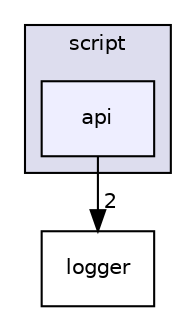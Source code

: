 digraph "src/script/api" {
  compound=true
  node [ fontsize="10", fontname="Helvetica"];
  edge [ labelfontsize="10", labelfontname="Helvetica"];
  subgraph clusterdir_fe414d616bd0c4668e6515f48824338f {
    graph [ bgcolor="#ddddee", pencolor="black", label="script" fontname="Helvetica", fontsize="10", URL="dir_fe414d616bd0c4668e6515f48824338f.html"]
  dir_36f9cfdd60490391c4d3878313074c62 [shape=box, label="api", style="filled", fillcolor="#eeeeff", pencolor="black", URL="dir_36f9cfdd60490391c4d3878313074c62.html"];
  }
  dir_ffde1fbcaa8d6b0d34e29c3bddf7a801 [shape=box label="logger" URL="dir_ffde1fbcaa8d6b0d34e29c3bddf7a801.html"];
  dir_36f9cfdd60490391c4d3878313074c62->dir_ffde1fbcaa8d6b0d34e29c3bddf7a801 [headlabel="2", labeldistance=1.5 headhref="dir_000025_000023.html"];
}
